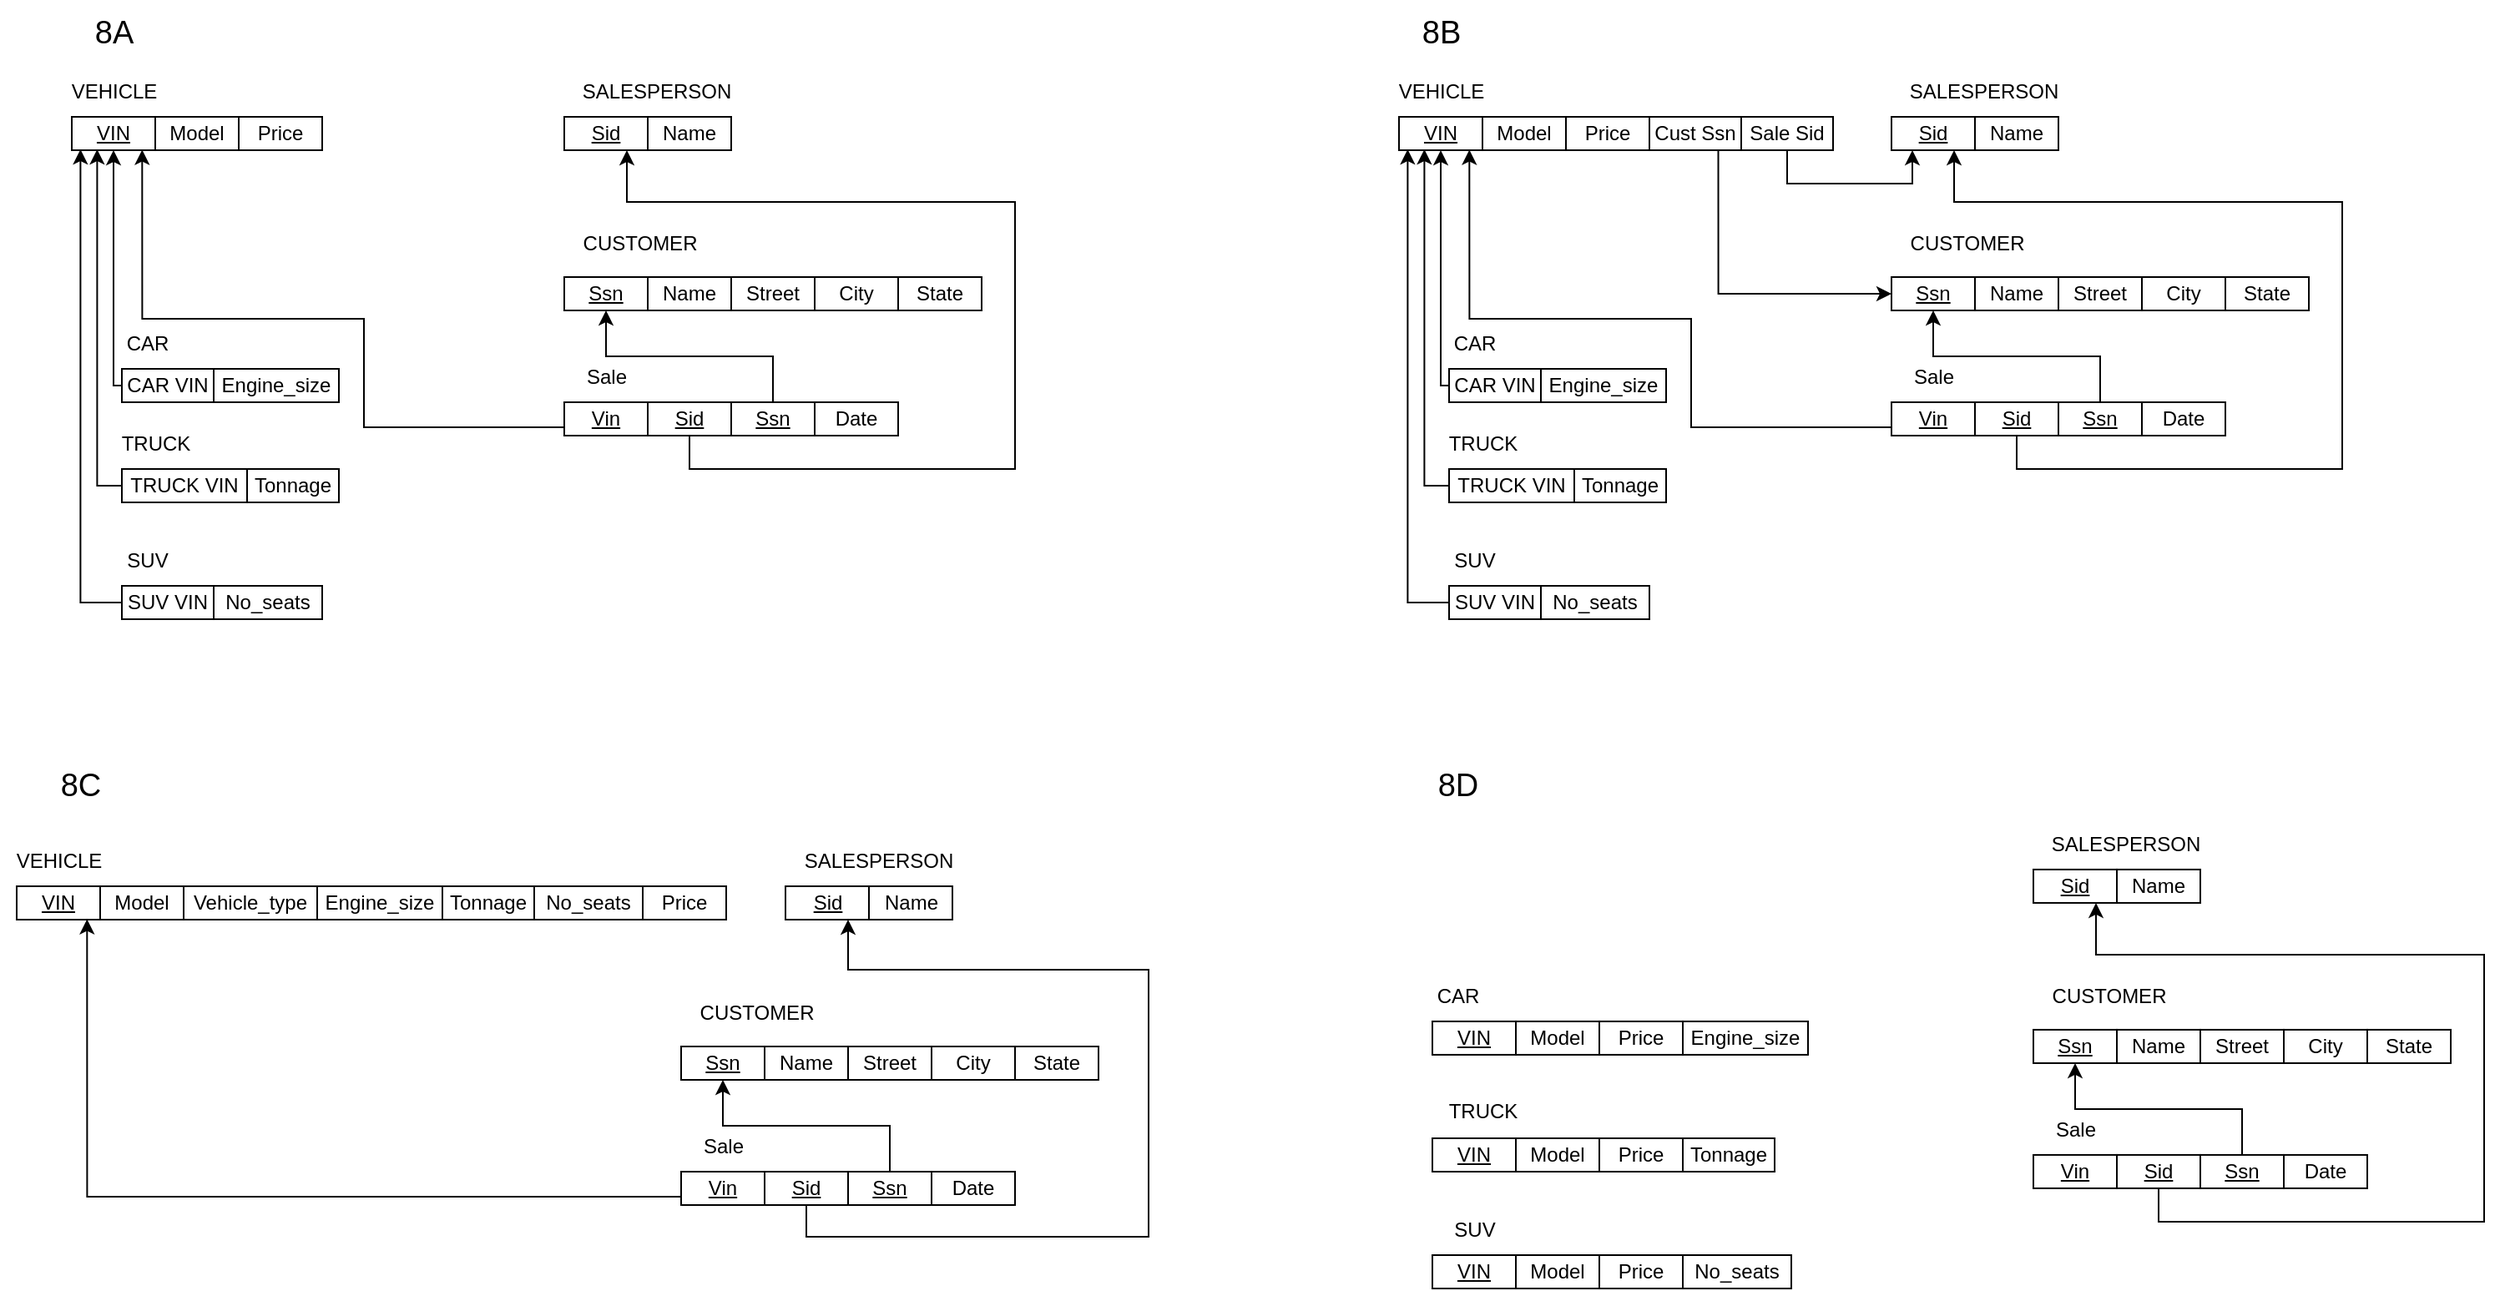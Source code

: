 <mxfile version="20.5.1" type="github">
  <diagram id="yZq5IONLJEsk0bZvG2Z2" name="Page-1">
    <mxGraphModel dx="1185" dy="662" grid="1" gridSize="10" guides="1" tooltips="1" connect="1" arrows="1" fold="1" page="1" pageScale="1" pageWidth="850" pageHeight="1100" math="0" shadow="0">
      <root>
        <mxCell id="0" />
        <mxCell id="1" parent="0" />
        <mxCell id="Zert8HyA5gWy37JvKC_g-1" value="VEHICLE" style="text;html=1;align=center;verticalAlign=middle;resizable=0;points=[];autosize=1;strokeColor=none;fillColor=none;" parent="1" vertex="1">
          <mxGeometry x="55" y="109" width="70" height="30" as="geometry" />
        </mxCell>
        <mxCell id="Zert8HyA5gWy37JvKC_g-2" value="&lt;u&gt;VIN&lt;/u&gt;" style="whiteSpace=wrap;html=1;" parent="1" vertex="1">
          <mxGeometry x="65" y="139" width="50" height="20" as="geometry" />
        </mxCell>
        <mxCell id="Zert8HyA5gWy37JvKC_g-3" value="Model" style="whiteSpace=wrap;html=1;" parent="1" vertex="1">
          <mxGeometry x="115" y="139" width="50" height="20" as="geometry" />
        </mxCell>
        <mxCell id="Zert8HyA5gWy37JvKC_g-4" value="Price" style="whiteSpace=wrap;html=1;" parent="1" vertex="1">
          <mxGeometry x="165" y="139" width="50" height="20" as="geometry" />
        </mxCell>
        <mxCell id="Zert8HyA5gWy37JvKC_g-5" value="&lt;u&gt;Sid&lt;/u&gt;" style="whiteSpace=wrap;html=1;" parent="1" vertex="1">
          <mxGeometry x="360" y="139" width="50" height="20" as="geometry" />
        </mxCell>
        <mxCell id="Zert8HyA5gWy37JvKC_g-7" value="SALESPERSON" style="text;html=1;align=center;verticalAlign=middle;resizable=0;points=[];autosize=1;strokeColor=none;fillColor=none;" parent="1" vertex="1">
          <mxGeometry x="360" y="109" width="110" height="30" as="geometry" />
        </mxCell>
        <mxCell id="Zert8HyA5gWy37JvKC_g-8" value="Name" style="whiteSpace=wrap;html=1;" parent="1" vertex="1">
          <mxGeometry x="410" y="139" width="50" height="20" as="geometry" />
        </mxCell>
        <mxCell id="Zert8HyA5gWy37JvKC_g-11" value="CAR" style="text;html=1;align=center;verticalAlign=middle;resizable=0;points=[];autosize=1;strokeColor=none;fillColor=none;" parent="1" vertex="1">
          <mxGeometry x="85" y="260" width="50" height="30" as="geometry" />
        </mxCell>
        <mxCell id="Zert8HyA5gWy37JvKC_g-12" value="TRUCK" style="text;html=1;align=center;verticalAlign=middle;resizable=0;points=[];autosize=1;strokeColor=none;fillColor=none;" parent="1" vertex="1">
          <mxGeometry x="85" y="320" width="60" height="30" as="geometry" />
        </mxCell>
        <mxCell id="HfXIFPsZ4pyppyQ5UBKi-8" style="edgeStyle=orthogonalEdgeStyle;rounded=0;orthogonalLoop=1;jettySize=auto;html=1;exitX=0;exitY=0.5;exitDx=0;exitDy=0;entryX=0.5;entryY=1;entryDx=0;entryDy=0;" parent="1" source="Zert8HyA5gWy37JvKC_g-13" target="Zert8HyA5gWy37JvKC_g-2" edge="1">
          <mxGeometry relative="1" as="geometry">
            <Array as="points">
              <mxPoint x="90" y="300" />
            </Array>
          </mxGeometry>
        </mxCell>
        <mxCell id="Zert8HyA5gWy37JvKC_g-13" value="CAR VIN" style="whiteSpace=wrap;html=1;" parent="1" vertex="1">
          <mxGeometry x="95" y="290" width="55" height="20" as="geometry" />
        </mxCell>
        <mxCell id="Zert8HyA5gWy37JvKC_g-14" value="Engine_size" style="whiteSpace=wrap;html=1;" parent="1" vertex="1">
          <mxGeometry x="150" y="290" width="75" height="20" as="geometry" />
        </mxCell>
        <mxCell id="HfXIFPsZ4pyppyQ5UBKi-2" style="edgeStyle=orthogonalEdgeStyle;rounded=0;orthogonalLoop=1;jettySize=auto;html=1;exitX=0;exitY=0.5;exitDx=0;exitDy=0;entryX=0.304;entryY=0.975;entryDx=0;entryDy=0;entryPerimeter=0;" parent="1" source="Zert8HyA5gWy37JvKC_g-15" target="Zert8HyA5gWy37JvKC_g-2" edge="1">
          <mxGeometry relative="1" as="geometry">
            <Array as="points">
              <mxPoint x="80" y="360" />
            </Array>
          </mxGeometry>
        </mxCell>
        <mxCell id="Zert8HyA5gWy37JvKC_g-15" value="TRUCK VIN" style="whiteSpace=wrap;html=1;" parent="1" vertex="1">
          <mxGeometry x="95" y="350" width="75" height="20" as="geometry" />
        </mxCell>
        <mxCell id="Zert8HyA5gWy37JvKC_g-16" value="Tonnage" style="whiteSpace=wrap;html=1;" parent="1" vertex="1">
          <mxGeometry x="170" y="350" width="55" height="20" as="geometry" />
        </mxCell>
        <mxCell id="HfXIFPsZ4pyppyQ5UBKi-1" style="edgeStyle=orthogonalEdgeStyle;rounded=0;orthogonalLoop=1;jettySize=auto;html=1;exitX=0;exitY=0.5;exitDx=0;exitDy=0;entryX=0.104;entryY=0.975;entryDx=0;entryDy=0;entryPerimeter=0;" parent="1" source="Zert8HyA5gWy37JvKC_g-17" target="Zert8HyA5gWy37JvKC_g-2" edge="1">
          <mxGeometry relative="1" as="geometry" />
        </mxCell>
        <mxCell id="Zert8HyA5gWy37JvKC_g-17" value="SUV VIN" style="whiteSpace=wrap;html=1;" parent="1" vertex="1">
          <mxGeometry x="95" y="420" width="55" height="20" as="geometry" />
        </mxCell>
        <mxCell id="Zert8HyA5gWy37JvKC_g-18" value="No_seats" style="whiteSpace=wrap;html=1;" parent="1" vertex="1">
          <mxGeometry x="150" y="420" width="65" height="20" as="geometry" />
        </mxCell>
        <mxCell id="Zert8HyA5gWy37JvKC_g-19" value="SUV" style="text;html=1;align=center;verticalAlign=middle;resizable=0;points=[];autosize=1;strokeColor=none;fillColor=none;" parent="1" vertex="1">
          <mxGeometry x="85" y="390" width="50" height="30" as="geometry" />
        </mxCell>
        <mxCell id="Zert8HyA5gWy37JvKC_g-24" value="Date" style="whiteSpace=wrap;html=1;" parent="1" vertex="1">
          <mxGeometry x="510" y="310" width="50" height="20" as="geometry" />
        </mxCell>
        <mxCell id="Zert8HyA5gWy37JvKC_g-25" value="CUSTOMER" style="text;html=1;align=center;verticalAlign=middle;resizable=0;points=[];autosize=1;strokeColor=none;fillColor=none;" parent="1" vertex="1">
          <mxGeometry x="360" y="200" width="90" height="30" as="geometry" />
        </mxCell>
        <mxCell id="Zert8HyA5gWy37JvKC_g-26" value="&lt;u&gt;Ssn&lt;/u&gt;" style="whiteSpace=wrap;html=1;" parent="1" vertex="1">
          <mxGeometry x="360" y="235" width="50" height="20" as="geometry" />
        </mxCell>
        <mxCell id="Zert8HyA5gWy37JvKC_g-27" value="Name" style="whiteSpace=wrap;html=1;" parent="1" vertex="1">
          <mxGeometry x="410" y="235" width="50" height="20" as="geometry" />
        </mxCell>
        <mxCell id="Zert8HyA5gWy37JvKC_g-28" value="State" style="whiteSpace=wrap;html=1;" parent="1" vertex="1">
          <mxGeometry x="560" y="235" width="50" height="20" as="geometry" />
        </mxCell>
        <mxCell id="Zert8HyA5gWy37JvKC_g-29" value="Street" style="whiteSpace=wrap;html=1;" parent="1" vertex="1">
          <mxGeometry x="460" y="235" width="50" height="20" as="geometry" />
        </mxCell>
        <mxCell id="Zert8HyA5gWy37JvKC_g-30" value="City" style="whiteSpace=wrap;html=1;" parent="1" vertex="1">
          <mxGeometry x="510" y="235" width="50" height="20" as="geometry" />
        </mxCell>
        <mxCell id="Zert8HyA5gWy37JvKC_g-31" value="Sale" style="text;html=1;align=center;verticalAlign=middle;resizable=0;points=[];autosize=1;strokeColor=none;fillColor=none;" parent="1" vertex="1">
          <mxGeometry x="360" y="280" width="50" height="30" as="geometry" />
        </mxCell>
        <mxCell id="Zert8HyA5gWy37JvKC_g-40" style="edgeStyle=orthogonalEdgeStyle;rounded=0;orthogonalLoop=1;jettySize=auto;html=1;exitX=0;exitY=0.75;exitDx=0;exitDy=0;entryX=0.843;entryY=0.989;entryDx=0;entryDy=0;entryPerimeter=0;" parent="1" source="Zert8HyA5gWy37JvKC_g-32" target="Zert8HyA5gWy37JvKC_g-2" edge="1">
          <mxGeometry relative="1" as="geometry">
            <mxPoint x="150" y="180" as="targetPoint" />
            <Array as="points">
              <mxPoint x="240" y="325" />
              <mxPoint x="240" y="260" />
              <mxPoint x="107" y="260" />
            </Array>
          </mxGeometry>
        </mxCell>
        <mxCell id="Zert8HyA5gWy37JvKC_g-32" value="&lt;u&gt;Vin&lt;/u&gt;" style="whiteSpace=wrap;html=1;" parent="1" vertex="1">
          <mxGeometry x="360" y="310" width="50" height="20" as="geometry" />
        </mxCell>
        <mxCell id="HfXIFPsZ4pyppyQ5UBKi-7" style="edgeStyle=orthogonalEdgeStyle;rounded=0;orthogonalLoop=1;jettySize=auto;html=1;exitX=0.5;exitY=1;exitDx=0;exitDy=0;entryX=0.75;entryY=1;entryDx=0;entryDy=0;" parent="1" source="Zert8HyA5gWy37JvKC_g-33" target="Zert8HyA5gWy37JvKC_g-5" edge="1">
          <mxGeometry relative="1" as="geometry">
            <Array as="points">
              <mxPoint x="435" y="350" />
              <mxPoint x="630" y="350" />
              <mxPoint x="630" y="190" />
              <mxPoint x="398" y="190" />
            </Array>
          </mxGeometry>
        </mxCell>
        <mxCell id="Zert8HyA5gWy37JvKC_g-33" value="&lt;u&gt;Sid&lt;/u&gt;" style="whiteSpace=wrap;html=1;" parent="1" vertex="1">
          <mxGeometry x="410" y="310" width="50" height="20" as="geometry" />
        </mxCell>
        <mxCell id="HfXIFPsZ4pyppyQ5UBKi-5" style="edgeStyle=orthogonalEdgeStyle;rounded=0;orthogonalLoop=1;jettySize=auto;html=1;exitX=0.5;exitY=0;exitDx=0;exitDy=0;entryX=0.5;entryY=1;entryDx=0;entryDy=0;" parent="1" source="Zert8HyA5gWy37JvKC_g-34" target="Zert8HyA5gWy37JvKC_g-26" edge="1">
          <mxGeometry relative="1" as="geometry" />
        </mxCell>
        <mxCell id="Zert8HyA5gWy37JvKC_g-34" value="&lt;u&gt;Ssn&lt;/u&gt;" style="whiteSpace=wrap;html=1;" parent="1" vertex="1">
          <mxGeometry x="460" y="310" width="50" height="20" as="geometry" />
        </mxCell>
        <mxCell id="--6bmYJcJ-hPVQL4Pmtl-1" value="&lt;span style=&quot;font-size: 19px;&quot;&gt;8A&lt;/span&gt;" style="text;html=1;align=center;verticalAlign=middle;resizable=0;points=[];autosize=1;strokeColor=none;fillColor=none;" parent="1" vertex="1">
          <mxGeometry x="65" y="69" width="50" height="40" as="geometry" />
        </mxCell>
        <mxCell id="--6bmYJcJ-hPVQL4Pmtl-2" value="VEHICLE" style="text;html=1;align=center;verticalAlign=middle;resizable=0;points=[];autosize=1;strokeColor=none;fillColor=none;" parent="1" vertex="1">
          <mxGeometry x="22" y="570" width="70" height="30" as="geometry" />
        </mxCell>
        <mxCell id="--6bmYJcJ-hPVQL4Pmtl-3" value="&lt;u&gt;VIN&lt;/u&gt;" style="whiteSpace=wrap;html=1;" parent="1" vertex="1">
          <mxGeometry x="32" y="600" width="50" height="20" as="geometry" />
        </mxCell>
        <mxCell id="--6bmYJcJ-hPVQL4Pmtl-4" value="Model" style="whiteSpace=wrap;html=1;" parent="1" vertex="1">
          <mxGeometry x="82" y="600" width="50" height="20" as="geometry" />
        </mxCell>
        <mxCell id="--6bmYJcJ-hPVQL4Pmtl-5" value="Price" style="whiteSpace=wrap;html=1;" parent="1" vertex="1">
          <mxGeometry x="407" y="600" width="50" height="20" as="geometry" />
        </mxCell>
        <mxCell id="--6bmYJcJ-hPVQL4Pmtl-6" value="&lt;u&gt;Sid&lt;/u&gt;" style="whiteSpace=wrap;html=1;" parent="1" vertex="1">
          <mxGeometry x="492.5" y="600" width="50" height="20" as="geometry" />
        </mxCell>
        <mxCell id="--6bmYJcJ-hPVQL4Pmtl-7" value="SALESPERSON" style="text;html=1;align=center;verticalAlign=middle;resizable=0;points=[];autosize=1;strokeColor=none;fillColor=none;" parent="1" vertex="1">
          <mxGeometry x="492.5" y="570" width="110" height="30" as="geometry" />
        </mxCell>
        <mxCell id="--6bmYJcJ-hPVQL4Pmtl-8" value="Name" style="whiteSpace=wrap;html=1;" parent="1" vertex="1">
          <mxGeometry x="542.5" y="600" width="50" height="20" as="geometry" />
        </mxCell>
        <mxCell id="--6bmYJcJ-hPVQL4Pmtl-16" value="Date" style="whiteSpace=wrap;html=1;" parent="1" vertex="1">
          <mxGeometry x="580" y="771" width="50" height="20" as="geometry" />
        </mxCell>
        <mxCell id="--6bmYJcJ-hPVQL4Pmtl-17" value="CUSTOMER" style="text;html=1;align=center;verticalAlign=middle;resizable=0;points=[];autosize=1;strokeColor=none;fillColor=none;" parent="1" vertex="1">
          <mxGeometry x="430" y="661" width="90" height="30" as="geometry" />
        </mxCell>
        <mxCell id="--6bmYJcJ-hPVQL4Pmtl-18" value="&lt;u&gt;Ssn&lt;/u&gt;" style="whiteSpace=wrap;html=1;" parent="1" vertex="1">
          <mxGeometry x="430" y="696" width="50" height="20" as="geometry" />
        </mxCell>
        <mxCell id="--6bmYJcJ-hPVQL4Pmtl-19" value="Name" style="whiteSpace=wrap;html=1;" parent="1" vertex="1">
          <mxGeometry x="480" y="696" width="50" height="20" as="geometry" />
        </mxCell>
        <mxCell id="--6bmYJcJ-hPVQL4Pmtl-20" value="State" style="whiteSpace=wrap;html=1;" parent="1" vertex="1">
          <mxGeometry x="630" y="696" width="50" height="20" as="geometry" />
        </mxCell>
        <mxCell id="--6bmYJcJ-hPVQL4Pmtl-21" value="Street" style="whiteSpace=wrap;html=1;" parent="1" vertex="1">
          <mxGeometry x="530" y="696" width="50" height="20" as="geometry" />
        </mxCell>
        <mxCell id="--6bmYJcJ-hPVQL4Pmtl-22" value="City" style="whiteSpace=wrap;html=1;" parent="1" vertex="1">
          <mxGeometry x="580" y="696" width="50" height="20" as="geometry" />
        </mxCell>
        <mxCell id="--6bmYJcJ-hPVQL4Pmtl-23" value="Sale" style="text;html=1;align=center;verticalAlign=middle;resizable=0;points=[];autosize=1;strokeColor=none;fillColor=none;" parent="1" vertex="1">
          <mxGeometry x="430" y="741" width="50" height="30" as="geometry" />
        </mxCell>
        <mxCell id="--6bmYJcJ-hPVQL4Pmtl-24" style="edgeStyle=orthogonalEdgeStyle;rounded=0;orthogonalLoop=1;jettySize=auto;html=1;exitX=0;exitY=0.75;exitDx=0;exitDy=0;entryX=0.843;entryY=0.989;entryDx=0;entryDy=0;entryPerimeter=0;" parent="1" source="--6bmYJcJ-hPVQL4Pmtl-25" target="--6bmYJcJ-hPVQL4Pmtl-3" edge="1">
          <mxGeometry relative="1" as="geometry">
            <mxPoint x="195" y="641" as="targetPoint" />
            <Array as="points">
              <mxPoint x="74" y="786" />
            </Array>
          </mxGeometry>
        </mxCell>
        <mxCell id="--6bmYJcJ-hPVQL4Pmtl-25" value="&lt;u&gt;Vin&lt;/u&gt;" style="whiteSpace=wrap;html=1;" parent="1" vertex="1">
          <mxGeometry x="430" y="771" width="50" height="20" as="geometry" />
        </mxCell>
        <mxCell id="--6bmYJcJ-hPVQL4Pmtl-37" style="edgeStyle=orthogonalEdgeStyle;rounded=0;orthogonalLoop=1;jettySize=auto;html=1;exitX=0.5;exitY=1;exitDx=0;exitDy=0;entryX=0.75;entryY=1;entryDx=0;entryDy=0;fontSize=19;" parent="1" source="--6bmYJcJ-hPVQL4Pmtl-27" target="--6bmYJcJ-hPVQL4Pmtl-6" edge="1">
          <mxGeometry relative="1" as="geometry">
            <Array as="points">
              <mxPoint x="505" y="810" />
              <mxPoint x="710" y="810" />
              <mxPoint x="710" y="650" />
              <mxPoint x="530" y="650" />
            </Array>
          </mxGeometry>
        </mxCell>
        <mxCell id="--6bmYJcJ-hPVQL4Pmtl-27" value="&lt;u&gt;Sid&lt;/u&gt;" style="whiteSpace=wrap;html=1;" parent="1" vertex="1">
          <mxGeometry x="480" y="771" width="50" height="20" as="geometry" />
        </mxCell>
        <mxCell id="--6bmYJcJ-hPVQL4Pmtl-28" style="edgeStyle=orthogonalEdgeStyle;rounded=0;orthogonalLoop=1;jettySize=auto;html=1;exitX=0.5;exitY=0;exitDx=0;exitDy=0;entryX=0.5;entryY=1;entryDx=0;entryDy=0;" parent="1" source="--6bmYJcJ-hPVQL4Pmtl-29" target="--6bmYJcJ-hPVQL4Pmtl-18" edge="1">
          <mxGeometry relative="1" as="geometry" />
        </mxCell>
        <mxCell id="--6bmYJcJ-hPVQL4Pmtl-29" value="&lt;u&gt;Ssn&lt;/u&gt;" style="whiteSpace=wrap;html=1;" parent="1" vertex="1">
          <mxGeometry x="530" y="771" width="50" height="20" as="geometry" />
        </mxCell>
        <mxCell id="--6bmYJcJ-hPVQL4Pmtl-32" value="Engine_size" style="whiteSpace=wrap;html=1;" parent="1" vertex="1">
          <mxGeometry x="212" y="600" width="75" height="20" as="geometry" />
        </mxCell>
        <mxCell id="--6bmYJcJ-hPVQL4Pmtl-33" value="Vehicle_type" style="whiteSpace=wrap;html=1;" parent="1" vertex="1">
          <mxGeometry x="132" y="600" width="80" height="20" as="geometry" />
        </mxCell>
        <mxCell id="--6bmYJcJ-hPVQL4Pmtl-34" value="Tonnage" style="whiteSpace=wrap;html=1;" parent="1" vertex="1">
          <mxGeometry x="287" y="600" width="55" height="20" as="geometry" />
        </mxCell>
        <mxCell id="--6bmYJcJ-hPVQL4Pmtl-35" value="No_seats" style="whiteSpace=wrap;html=1;" parent="1" vertex="1">
          <mxGeometry x="342" y="600" width="65" height="20" as="geometry" />
        </mxCell>
        <mxCell id="--6bmYJcJ-hPVQL4Pmtl-38" value="&lt;span style=&quot;font-size: 19px;&quot;&gt;8C&lt;/span&gt;" style="text;html=1;align=center;verticalAlign=middle;resizable=0;points=[];autosize=1;strokeColor=none;fillColor=none;" parent="1" vertex="1">
          <mxGeometry x="45" y="520" width="50" height="40" as="geometry" />
        </mxCell>
        <mxCell id="xm13Yv91gHQqJXN2-Y_b-1" value="VEHICLE" style="text;html=1;align=center;verticalAlign=middle;resizable=0;points=[];autosize=1;strokeColor=none;fillColor=none;" vertex="1" parent="1">
          <mxGeometry x="850" y="109" width="70" height="30" as="geometry" />
        </mxCell>
        <mxCell id="xm13Yv91gHQqJXN2-Y_b-2" value="&lt;u&gt;VIN&lt;/u&gt;" style="whiteSpace=wrap;html=1;" vertex="1" parent="1">
          <mxGeometry x="860" y="139" width="50" height="20" as="geometry" />
        </mxCell>
        <mxCell id="xm13Yv91gHQqJXN2-Y_b-3" value="Model" style="whiteSpace=wrap;html=1;" vertex="1" parent="1">
          <mxGeometry x="910" y="139" width="50" height="20" as="geometry" />
        </mxCell>
        <mxCell id="xm13Yv91gHQqJXN2-Y_b-4" value="Price" style="whiteSpace=wrap;html=1;" vertex="1" parent="1">
          <mxGeometry x="960" y="139" width="50" height="20" as="geometry" />
        </mxCell>
        <mxCell id="xm13Yv91gHQqJXN2-Y_b-5" value="&lt;u&gt;Sid&lt;/u&gt;" style="whiteSpace=wrap;html=1;" vertex="1" parent="1">
          <mxGeometry x="1155" y="139" width="50" height="20" as="geometry" />
        </mxCell>
        <mxCell id="xm13Yv91gHQqJXN2-Y_b-6" value="SALESPERSON" style="text;html=1;align=center;verticalAlign=middle;resizable=0;points=[];autosize=1;strokeColor=none;fillColor=none;" vertex="1" parent="1">
          <mxGeometry x="1155" y="109" width="110" height="30" as="geometry" />
        </mxCell>
        <mxCell id="xm13Yv91gHQqJXN2-Y_b-7" value="Name" style="whiteSpace=wrap;html=1;" vertex="1" parent="1">
          <mxGeometry x="1205" y="139" width="50" height="20" as="geometry" />
        </mxCell>
        <mxCell id="xm13Yv91gHQqJXN2-Y_b-8" style="edgeStyle=orthogonalEdgeStyle;rounded=0;orthogonalLoop=1;jettySize=auto;html=1;exitX=0.5;exitY=1;exitDx=0;exitDy=0;entryX=0.25;entryY=1;entryDx=0;entryDy=0;" edge="1" parent="1" source="xm13Yv91gHQqJXN2-Y_b-9" target="xm13Yv91gHQqJXN2-Y_b-5">
          <mxGeometry relative="1" as="geometry">
            <mxPoint x="1220" y="194" as="targetPoint" />
          </mxGeometry>
        </mxCell>
        <mxCell id="xm13Yv91gHQqJXN2-Y_b-9" value="Sale Sid" style="whiteSpace=wrap;html=1;" vertex="1" parent="1">
          <mxGeometry x="1065" y="139" width="55" height="20" as="geometry" />
        </mxCell>
        <mxCell id="xm13Yv91gHQqJXN2-Y_b-10" value="CAR" style="text;html=1;align=center;verticalAlign=middle;resizable=0;points=[];autosize=1;strokeColor=none;fillColor=none;" vertex="1" parent="1">
          <mxGeometry x="880" y="260" width="50" height="30" as="geometry" />
        </mxCell>
        <mxCell id="xm13Yv91gHQqJXN2-Y_b-11" value="TRUCK" style="text;html=1;align=center;verticalAlign=middle;resizable=0;points=[];autosize=1;strokeColor=none;fillColor=none;" vertex="1" parent="1">
          <mxGeometry x="880" y="320" width="60" height="30" as="geometry" />
        </mxCell>
        <mxCell id="xm13Yv91gHQqJXN2-Y_b-12" style="edgeStyle=orthogonalEdgeStyle;rounded=0;orthogonalLoop=1;jettySize=auto;html=1;exitX=0;exitY=0.5;exitDx=0;exitDy=0;entryX=0.5;entryY=1;entryDx=0;entryDy=0;" edge="1" parent="1" source="xm13Yv91gHQqJXN2-Y_b-13" target="xm13Yv91gHQqJXN2-Y_b-2">
          <mxGeometry relative="1" as="geometry">
            <Array as="points">
              <mxPoint x="885" y="300" />
            </Array>
          </mxGeometry>
        </mxCell>
        <mxCell id="xm13Yv91gHQqJXN2-Y_b-13" value="CAR VIN" style="whiteSpace=wrap;html=1;" vertex="1" parent="1">
          <mxGeometry x="890" y="290" width="55" height="20" as="geometry" />
        </mxCell>
        <mxCell id="xm13Yv91gHQqJXN2-Y_b-14" value="Engine_size" style="whiteSpace=wrap;html=1;" vertex="1" parent="1">
          <mxGeometry x="945" y="290" width="75" height="20" as="geometry" />
        </mxCell>
        <mxCell id="xm13Yv91gHQqJXN2-Y_b-15" style="edgeStyle=orthogonalEdgeStyle;rounded=0;orthogonalLoop=1;jettySize=auto;html=1;exitX=0;exitY=0.5;exitDx=0;exitDy=0;entryX=0.304;entryY=0.975;entryDx=0;entryDy=0;entryPerimeter=0;" edge="1" parent="1" source="xm13Yv91gHQqJXN2-Y_b-16" target="xm13Yv91gHQqJXN2-Y_b-2">
          <mxGeometry relative="1" as="geometry">
            <Array as="points">
              <mxPoint x="875" y="360" />
            </Array>
          </mxGeometry>
        </mxCell>
        <mxCell id="xm13Yv91gHQqJXN2-Y_b-16" value="TRUCK VIN" style="whiteSpace=wrap;html=1;" vertex="1" parent="1">
          <mxGeometry x="890" y="350" width="75" height="20" as="geometry" />
        </mxCell>
        <mxCell id="xm13Yv91gHQqJXN2-Y_b-17" value="Tonnage" style="whiteSpace=wrap;html=1;" vertex="1" parent="1">
          <mxGeometry x="965" y="350" width="55" height="20" as="geometry" />
        </mxCell>
        <mxCell id="xm13Yv91gHQqJXN2-Y_b-18" style="edgeStyle=orthogonalEdgeStyle;rounded=0;orthogonalLoop=1;jettySize=auto;html=1;exitX=0;exitY=0.5;exitDx=0;exitDy=0;entryX=0.104;entryY=0.975;entryDx=0;entryDy=0;entryPerimeter=0;" edge="1" parent="1" source="xm13Yv91gHQqJXN2-Y_b-19" target="xm13Yv91gHQqJXN2-Y_b-2">
          <mxGeometry relative="1" as="geometry" />
        </mxCell>
        <mxCell id="xm13Yv91gHQqJXN2-Y_b-19" value="SUV VIN" style="whiteSpace=wrap;html=1;" vertex="1" parent="1">
          <mxGeometry x="890" y="420" width="55" height="20" as="geometry" />
        </mxCell>
        <mxCell id="xm13Yv91gHQqJXN2-Y_b-20" value="No_seats" style="whiteSpace=wrap;html=1;" vertex="1" parent="1">
          <mxGeometry x="945" y="420" width="65" height="20" as="geometry" />
        </mxCell>
        <mxCell id="xm13Yv91gHQqJXN2-Y_b-21" value="SUV" style="text;html=1;align=center;verticalAlign=middle;resizable=0;points=[];autosize=1;strokeColor=none;fillColor=none;" vertex="1" parent="1">
          <mxGeometry x="880" y="390" width="50" height="30" as="geometry" />
        </mxCell>
        <mxCell id="xm13Yv91gHQqJXN2-Y_b-22" value="Date" style="whiteSpace=wrap;html=1;" vertex="1" parent="1">
          <mxGeometry x="1305" y="310" width="50" height="20" as="geometry" />
        </mxCell>
        <mxCell id="xm13Yv91gHQqJXN2-Y_b-23" value="CUSTOMER" style="text;html=1;align=center;verticalAlign=middle;resizable=0;points=[];autosize=1;strokeColor=none;fillColor=none;" vertex="1" parent="1">
          <mxGeometry x="1155" y="200" width="90" height="30" as="geometry" />
        </mxCell>
        <mxCell id="xm13Yv91gHQqJXN2-Y_b-24" value="&lt;u&gt;Ssn&lt;/u&gt;" style="whiteSpace=wrap;html=1;" vertex="1" parent="1">
          <mxGeometry x="1155" y="235" width="50" height="20" as="geometry" />
        </mxCell>
        <mxCell id="xm13Yv91gHQqJXN2-Y_b-25" value="Name" style="whiteSpace=wrap;html=1;" vertex="1" parent="1">
          <mxGeometry x="1205" y="235" width="50" height="20" as="geometry" />
        </mxCell>
        <mxCell id="xm13Yv91gHQqJXN2-Y_b-26" value="State" style="whiteSpace=wrap;html=1;" vertex="1" parent="1">
          <mxGeometry x="1355" y="235" width="50" height="20" as="geometry" />
        </mxCell>
        <mxCell id="xm13Yv91gHQqJXN2-Y_b-27" value="Street" style="whiteSpace=wrap;html=1;" vertex="1" parent="1">
          <mxGeometry x="1255" y="235" width="50" height="20" as="geometry" />
        </mxCell>
        <mxCell id="xm13Yv91gHQqJXN2-Y_b-28" value="City" style="whiteSpace=wrap;html=1;" vertex="1" parent="1">
          <mxGeometry x="1305" y="235" width="50" height="20" as="geometry" />
        </mxCell>
        <mxCell id="xm13Yv91gHQqJXN2-Y_b-29" value="Sale" style="text;html=1;align=center;verticalAlign=middle;resizable=0;points=[];autosize=1;strokeColor=none;fillColor=none;" vertex="1" parent="1">
          <mxGeometry x="1155" y="280" width="50" height="30" as="geometry" />
        </mxCell>
        <mxCell id="xm13Yv91gHQqJXN2-Y_b-30" style="edgeStyle=orthogonalEdgeStyle;rounded=0;orthogonalLoop=1;jettySize=auto;html=1;exitX=0;exitY=0.75;exitDx=0;exitDy=0;entryX=0.843;entryY=0.989;entryDx=0;entryDy=0;entryPerimeter=0;" edge="1" parent="1" source="xm13Yv91gHQqJXN2-Y_b-31" target="xm13Yv91gHQqJXN2-Y_b-2">
          <mxGeometry relative="1" as="geometry">
            <mxPoint x="945" y="180" as="targetPoint" />
            <Array as="points">
              <mxPoint x="1035" y="325" />
              <mxPoint x="1035" y="260" />
              <mxPoint x="902" y="260" />
            </Array>
          </mxGeometry>
        </mxCell>
        <mxCell id="xm13Yv91gHQqJXN2-Y_b-31" value="&lt;u&gt;Vin&lt;/u&gt;" style="whiteSpace=wrap;html=1;" vertex="1" parent="1">
          <mxGeometry x="1155" y="310" width="50" height="20" as="geometry" />
        </mxCell>
        <mxCell id="xm13Yv91gHQqJXN2-Y_b-32" style="edgeStyle=orthogonalEdgeStyle;rounded=0;orthogonalLoop=1;jettySize=auto;html=1;exitX=0.5;exitY=1;exitDx=0;exitDy=0;entryX=0.75;entryY=1;entryDx=0;entryDy=0;" edge="1" parent="1" source="xm13Yv91gHQqJXN2-Y_b-33" target="xm13Yv91gHQqJXN2-Y_b-5">
          <mxGeometry relative="1" as="geometry">
            <Array as="points">
              <mxPoint x="1230" y="350" />
              <mxPoint x="1425" y="350" />
              <mxPoint x="1425" y="190" />
              <mxPoint x="1193" y="190" />
            </Array>
          </mxGeometry>
        </mxCell>
        <mxCell id="xm13Yv91gHQqJXN2-Y_b-33" value="&lt;u&gt;Sid&lt;/u&gt;" style="whiteSpace=wrap;html=1;" vertex="1" parent="1">
          <mxGeometry x="1205" y="310" width="50" height="20" as="geometry" />
        </mxCell>
        <mxCell id="xm13Yv91gHQqJXN2-Y_b-34" style="edgeStyle=orthogonalEdgeStyle;rounded=0;orthogonalLoop=1;jettySize=auto;html=1;exitX=0.5;exitY=0;exitDx=0;exitDy=0;entryX=0.5;entryY=1;entryDx=0;entryDy=0;" edge="1" parent="1" source="xm13Yv91gHQqJXN2-Y_b-35" target="xm13Yv91gHQqJXN2-Y_b-24">
          <mxGeometry relative="1" as="geometry" />
        </mxCell>
        <mxCell id="xm13Yv91gHQqJXN2-Y_b-35" value="&lt;u&gt;Ssn&lt;/u&gt;" style="whiteSpace=wrap;html=1;" vertex="1" parent="1">
          <mxGeometry x="1255" y="310" width="50" height="20" as="geometry" />
        </mxCell>
        <mxCell id="xm13Yv91gHQqJXN2-Y_b-36" style="edgeStyle=orthogonalEdgeStyle;rounded=0;orthogonalLoop=1;jettySize=auto;html=1;exitX=0.75;exitY=1;exitDx=0;exitDy=0;entryX=0;entryY=0.5;entryDx=0;entryDy=0;" edge="1" parent="1" source="xm13Yv91gHQqJXN2-Y_b-37" target="xm13Yv91gHQqJXN2-Y_b-24">
          <mxGeometry relative="1" as="geometry">
            <Array as="points">
              <mxPoint x="1051" y="245" />
            </Array>
          </mxGeometry>
        </mxCell>
        <mxCell id="xm13Yv91gHQqJXN2-Y_b-37" value="Cust Ssn" style="whiteSpace=wrap;html=1;" vertex="1" parent="1">
          <mxGeometry x="1010" y="139" width="55" height="20" as="geometry" />
        </mxCell>
        <mxCell id="xm13Yv91gHQqJXN2-Y_b-38" value="&lt;span style=&quot;font-size: 19px;&quot;&gt;8B&lt;/span&gt;" style="text;html=1;align=center;verticalAlign=middle;resizable=0;points=[];autosize=1;strokeColor=none;fillColor=none;" vertex="1" parent="1">
          <mxGeometry x="860" y="69" width="50" height="40" as="geometry" />
        </mxCell>
        <mxCell id="xm13Yv91gHQqJXN2-Y_b-43" value="&lt;u&gt;Sid&lt;/u&gt;" style="whiteSpace=wrap;html=1;" vertex="1" parent="1">
          <mxGeometry x="1240" y="589.97" width="50" height="20" as="geometry" />
        </mxCell>
        <mxCell id="xm13Yv91gHQqJXN2-Y_b-44" value="SALESPERSON" style="text;html=1;align=center;verticalAlign=middle;resizable=0;points=[];autosize=1;strokeColor=none;fillColor=none;" vertex="1" parent="1">
          <mxGeometry x="1240" y="559.97" width="110" height="30" as="geometry" />
        </mxCell>
        <mxCell id="xm13Yv91gHQqJXN2-Y_b-45" value="Name" style="whiteSpace=wrap;html=1;" vertex="1" parent="1">
          <mxGeometry x="1290" y="589.97" width="50" height="20" as="geometry" />
        </mxCell>
        <mxCell id="xm13Yv91gHQqJXN2-Y_b-48" value="CAR" style="text;html=1;align=center;verticalAlign=middle;resizable=0;points=[];autosize=1;strokeColor=none;fillColor=none;" vertex="1" parent="1">
          <mxGeometry x="870" y="650.97" width="50" height="30" as="geometry" />
        </mxCell>
        <mxCell id="xm13Yv91gHQqJXN2-Y_b-49" value="TRUCK" style="text;html=1;align=center;verticalAlign=middle;resizable=0;points=[];autosize=1;strokeColor=none;fillColor=none;" vertex="1" parent="1">
          <mxGeometry x="880" y="720" width="60" height="30" as="geometry" />
        </mxCell>
        <mxCell id="xm13Yv91gHQqJXN2-Y_b-52" value="Engine_size" style="whiteSpace=wrap;html=1;" vertex="1" parent="1">
          <mxGeometry x="1030" y="680.97" width="75" height="20" as="geometry" />
        </mxCell>
        <mxCell id="xm13Yv91gHQqJXN2-Y_b-55" value="Tonnage" style="whiteSpace=wrap;html=1;" vertex="1" parent="1">
          <mxGeometry x="1030" y="751" width="55" height="20" as="geometry" />
        </mxCell>
        <mxCell id="xm13Yv91gHQqJXN2-Y_b-58" value="No_seats" style="whiteSpace=wrap;html=1;" vertex="1" parent="1">
          <mxGeometry x="1030" y="821" width="65" height="20" as="geometry" />
        </mxCell>
        <mxCell id="xm13Yv91gHQqJXN2-Y_b-59" value="SUV" style="text;html=1;align=center;verticalAlign=middle;resizable=0;points=[];autosize=1;strokeColor=none;fillColor=none;" vertex="1" parent="1">
          <mxGeometry x="880" y="791" width="50" height="30" as="geometry" />
        </mxCell>
        <mxCell id="xm13Yv91gHQqJXN2-Y_b-60" value="Date" style="whiteSpace=wrap;html=1;" vertex="1" parent="1">
          <mxGeometry x="1390" y="760.97" width="50" height="20" as="geometry" />
        </mxCell>
        <mxCell id="xm13Yv91gHQqJXN2-Y_b-61" value="CUSTOMER" style="text;html=1;align=center;verticalAlign=middle;resizable=0;points=[];autosize=1;strokeColor=none;fillColor=none;" vertex="1" parent="1">
          <mxGeometry x="1240" y="650.97" width="90" height="30" as="geometry" />
        </mxCell>
        <mxCell id="xm13Yv91gHQqJXN2-Y_b-62" value="&lt;u&gt;Ssn&lt;/u&gt;" style="whiteSpace=wrap;html=1;" vertex="1" parent="1">
          <mxGeometry x="1240" y="685.97" width="50" height="20" as="geometry" />
        </mxCell>
        <mxCell id="xm13Yv91gHQqJXN2-Y_b-63" value="Name" style="whiteSpace=wrap;html=1;" vertex="1" parent="1">
          <mxGeometry x="1290" y="685.97" width="50" height="20" as="geometry" />
        </mxCell>
        <mxCell id="xm13Yv91gHQqJXN2-Y_b-64" value="State" style="whiteSpace=wrap;html=1;" vertex="1" parent="1">
          <mxGeometry x="1440" y="685.97" width="50" height="20" as="geometry" />
        </mxCell>
        <mxCell id="xm13Yv91gHQqJXN2-Y_b-65" value="Street" style="whiteSpace=wrap;html=1;" vertex="1" parent="1">
          <mxGeometry x="1340" y="685.97" width="50" height="20" as="geometry" />
        </mxCell>
        <mxCell id="xm13Yv91gHQqJXN2-Y_b-66" value="City" style="whiteSpace=wrap;html=1;" vertex="1" parent="1">
          <mxGeometry x="1390" y="685.97" width="50" height="20" as="geometry" />
        </mxCell>
        <mxCell id="xm13Yv91gHQqJXN2-Y_b-67" value="Sale" style="text;html=1;align=center;verticalAlign=middle;resizable=0;points=[];autosize=1;strokeColor=none;fillColor=none;" vertex="1" parent="1">
          <mxGeometry x="1240" y="730.97" width="50" height="30" as="geometry" />
        </mxCell>
        <mxCell id="xm13Yv91gHQqJXN2-Y_b-69" value="&lt;u&gt;Vin&lt;/u&gt;" style="whiteSpace=wrap;html=1;" vertex="1" parent="1">
          <mxGeometry x="1240" y="760.97" width="50" height="20" as="geometry" />
        </mxCell>
        <mxCell id="xm13Yv91gHQqJXN2-Y_b-70" style="edgeStyle=orthogonalEdgeStyle;rounded=0;orthogonalLoop=1;jettySize=auto;html=1;exitX=0.5;exitY=1;exitDx=0;exitDy=0;entryX=0.75;entryY=1;entryDx=0;entryDy=0;" edge="1" parent="1" source="xm13Yv91gHQqJXN2-Y_b-71" target="xm13Yv91gHQqJXN2-Y_b-43">
          <mxGeometry relative="1" as="geometry">
            <Array as="points">
              <mxPoint x="1315" y="800.97" />
              <mxPoint x="1510" y="800.97" />
              <mxPoint x="1510" y="640.97" />
              <mxPoint x="1278" y="640.97" />
            </Array>
          </mxGeometry>
        </mxCell>
        <mxCell id="xm13Yv91gHQqJXN2-Y_b-71" value="&lt;u&gt;Sid&lt;/u&gt;" style="whiteSpace=wrap;html=1;" vertex="1" parent="1">
          <mxGeometry x="1290" y="760.97" width="50" height="20" as="geometry" />
        </mxCell>
        <mxCell id="xm13Yv91gHQqJXN2-Y_b-72" style="edgeStyle=orthogonalEdgeStyle;rounded=0;orthogonalLoop=1;jettySize=auto;html=1;exitX=0.5;exitY=0;exitDx=0;exitDy=0;entryX=0.5;entryY=1;entryDx=0;entryDy=0;" edge="1" parent="1" source="xm13Yv91gHQqJXN2-Y_b-73" target="xm13Yv91gHQqJXN2-Y_b-62">
          <mxGeometry relative="1" as="geometry" />
        </mxCell>
        <mxCell id="xm13Yv91gHQqJXN2-Y_b-73" value="&lt;u&gt;Ssn&lt;/u&gt;" style="whiteSpace=wrap;html=1;" vertex="1" parent="1">
          <mxGeometry x="1340" y="760.97" width="50" height="20" as="geometry" />
        </mxCell>
        <mxCell id="xm13Yv91gHQqJXN2-Y_b-76" value="&lt;span style=&quot;font-size: 19px;&quot;&gt;8D&lt;/span&gt;" style="text;html=1;align=center;verticalAlign=middle;resizable=0;points=[];autosize=1;strokeColor=none;fillColor=none;" vertex="1" parent="1">
          <mxGeometry x="870" y="520" width="50" height="40" as="geometry" />
        </mxCell>
        <mxCell id="xm13Yv91gHQqJXN2-Y_b-78" value="&lt;u&gt;VIN&lt;/u&gt;" style="whiteSpace=wrap;html=1;" vertex="1" parent="1">
          <mxGeometry x="880" y="680.97" width="50" height="20" as="geometry" />
        </mxCell>
        <mxCell id="xm13Yv91gHQqJXN2-Y_b-79" value="Model" style="whiteSpace=wrap;html=1;" vertex="1" parent="1">
          <mxGeometry x="930" y="680.97" width="50" height="20" as="geometry" />
        </mxCell>
        <mxCell id="xm13Yv91gHQqJXN2-Y_b-80" value="Price" style="whiteSpace=wrap;html=1;" vertex="1" parent="1">
          <mxGeometry x="980" y="680.97" width="50" height="20" as="geometry" />
        </mxCell>
        <mxCell id="xm13Yv91gHQqJXN2-Y_b-81" value="&lt;u&gt;VIN&lt;/u&gt;" style="whiteSpace=wrap;html=1;" vertex="1" parent="1">
          <mxGeometry x="880" y="751" width="50" height="20" as="geometry" />
        </mxCell>
        <mxCell id="xm13Yv91gHQqJXN2-Y_b-82" value="Model" style="whiteSpace=wrap;html=1;" vertex="1" parent="1">
          <mxGeometry x="930" y="751" width="50" height="20" as="geometry" />
        </mxCell>
        <mxCell id="xm13Yv91gHQqJXN2-Y_b-83" value="Price" style="whiteSpace=wrap;html=1;" vertex="1" parent="1">
          <mxGeometry x="980" y="751" width="50" height="20" as="geometry" />
        </mxCell>
        <mxCell id="xm13Yv91gHQqJXN2-Y_b-84" value="&lt;u&gt;VIN&lt;/u&gt;" style="whiteSpace=wrap;html=1;" vertex="1" parent="1">
          <mxGeometry x="880" y="821" width="50" height="20" as="geometry" />
        </mxCell>
        <mxCell id="xm13Yv91gHQqJXN2-Y_b-85" value="Model" style="whiteSpace=wrap;html=1;" vertex="1" parent="1">
          <mxGeometry x="930" y="821" width="50" height="20" as="geometry" />
        </mxCell>
        <mxCell id="xm13Yv91gHQqJXN2-Y_b-86" value="Price" style="whiteSpace=wrap;html=1;" vertex="1" parent="1">
          <mxGeometry x="980" y="821" width="50" height="20" as="geometry" />
        </mxCell>
      </root>
    </mxGraphModel>
  </diagram>
</mxfile>

